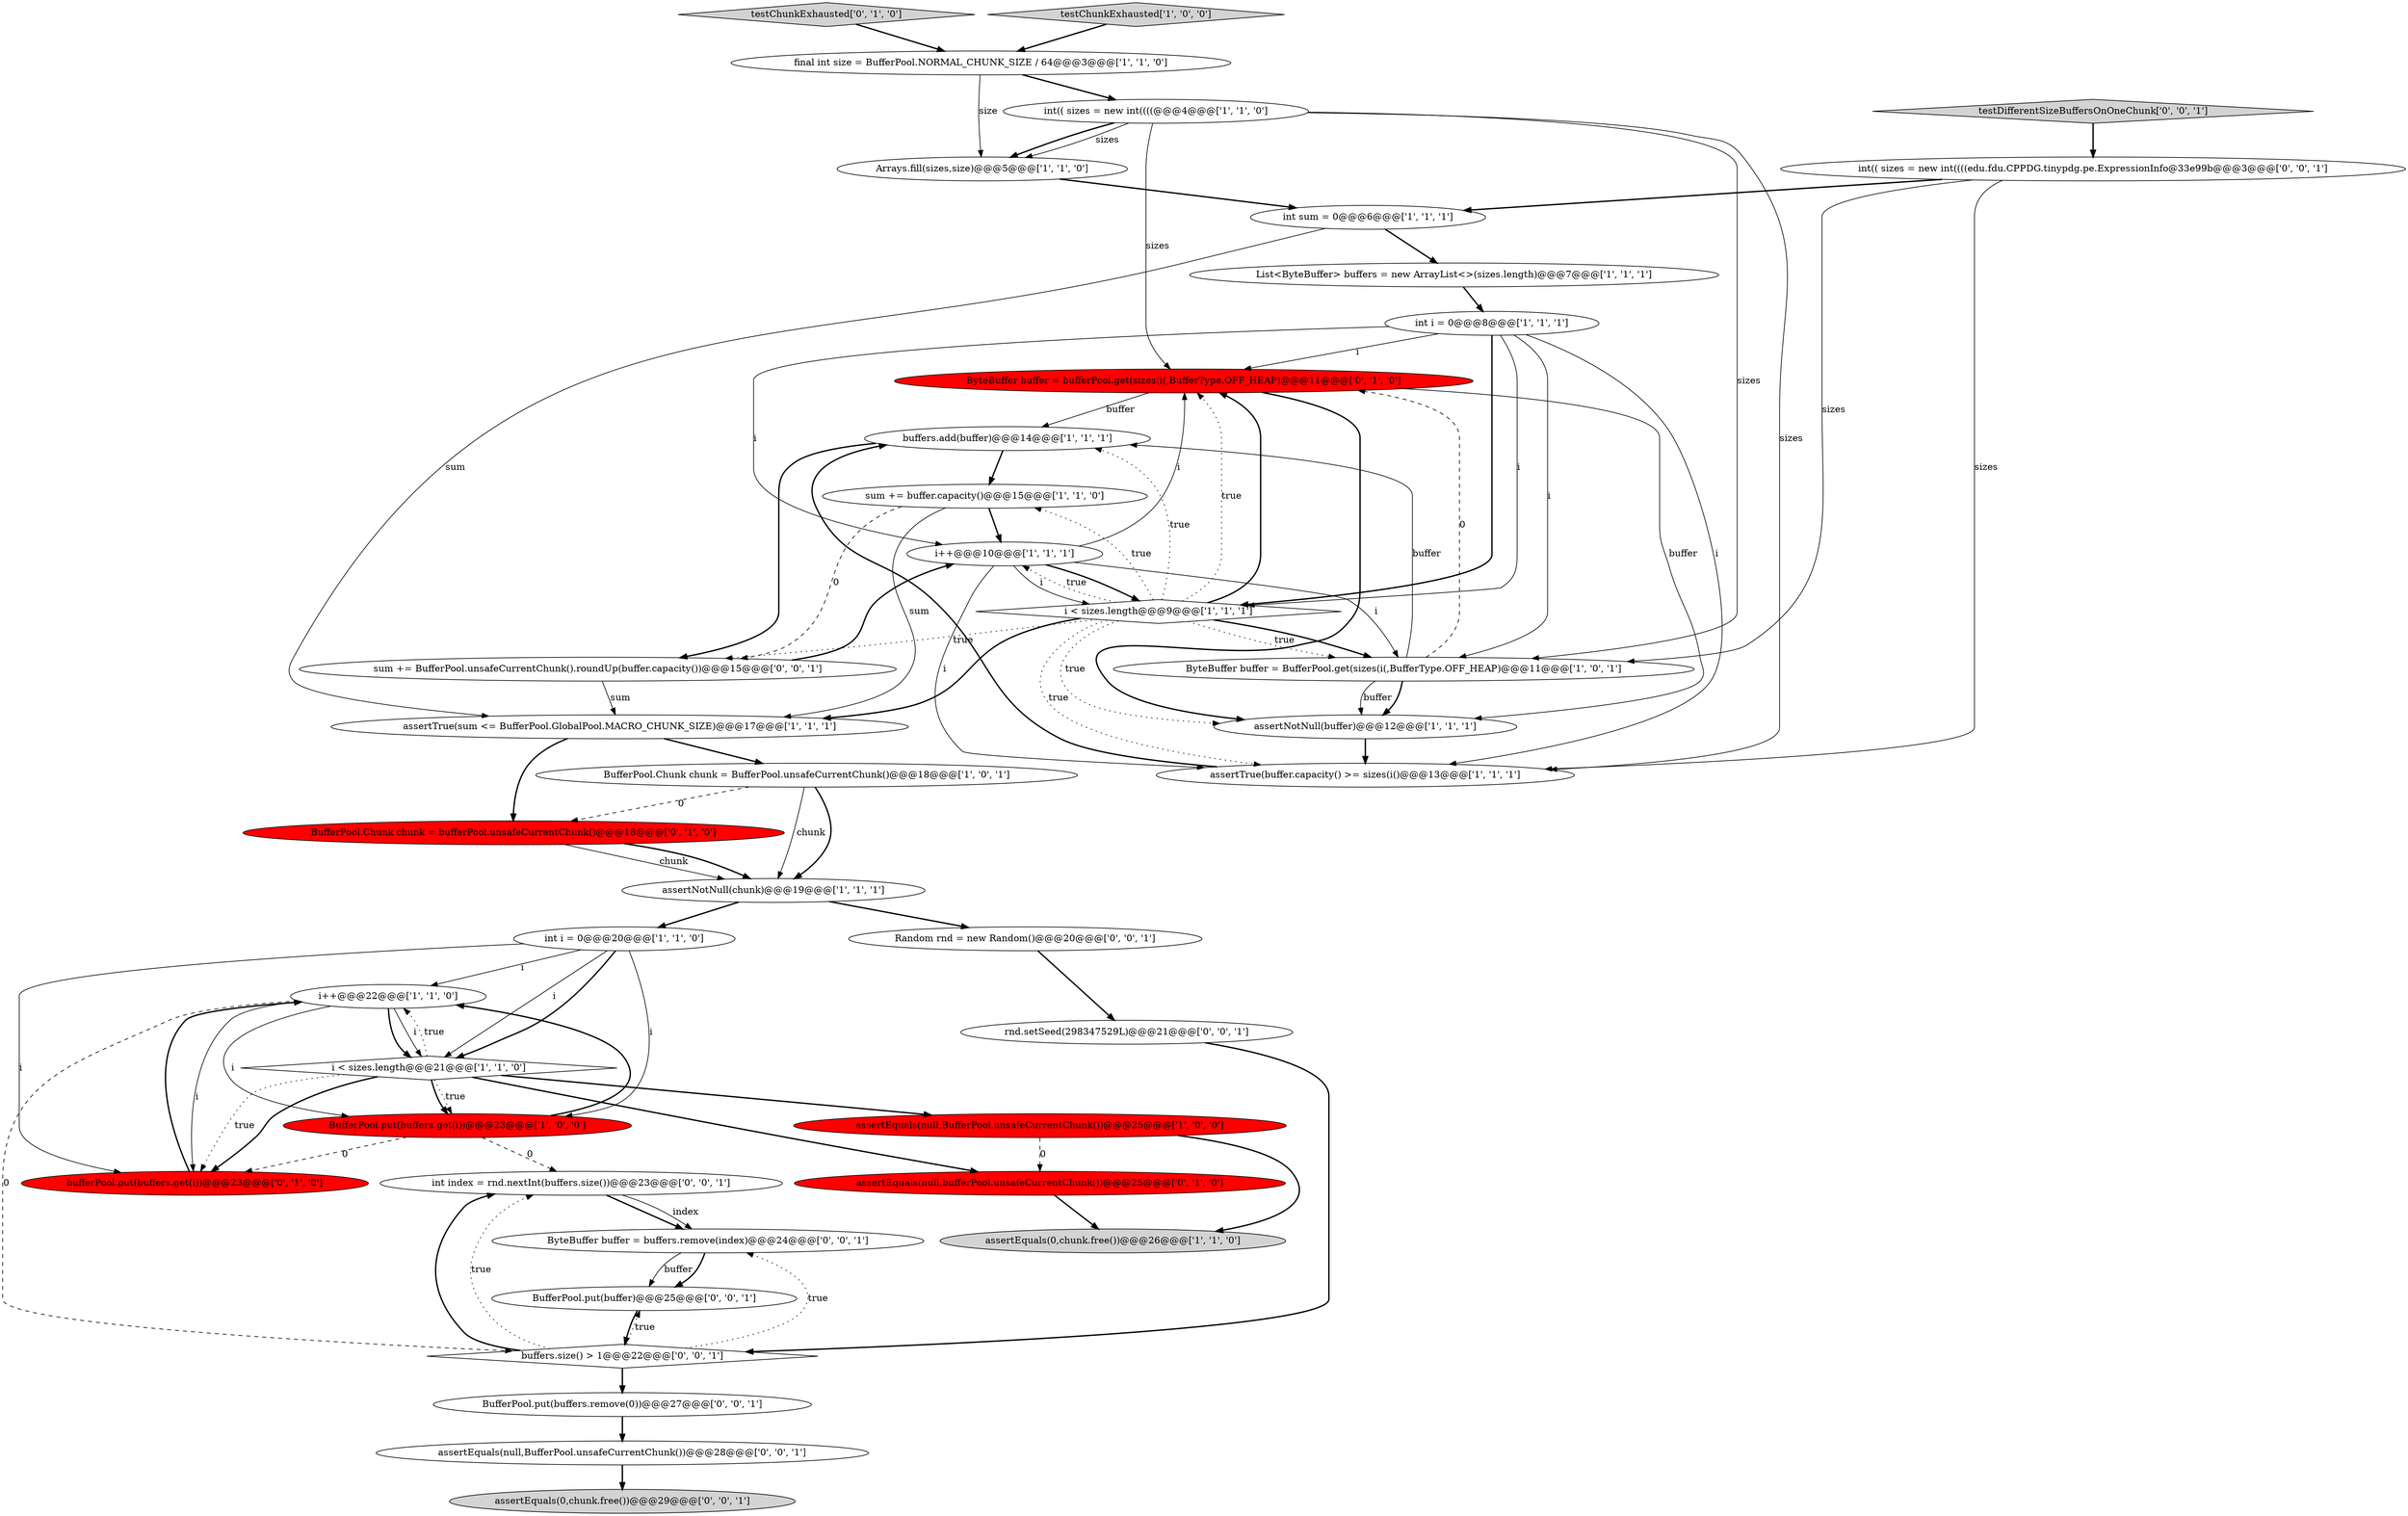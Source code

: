 digraph {
24 [style = filled, label = "ByteBuffer buffer = bufferPool.get(sizes(i(,BufferType.OFF_HEAP)@@@11@@@['0', '1', '0']", fillcolor = red, shape = ellipse image = "AAA1AAABBB2BBB"];
15 [style = filled, label = "i++@@@22@@@['1', '1', '0']", fillcolor = white, shape = ellipse image = "AAA0AAABBB1BBB"];
4 [style = filled, label = "buffers.add(buffer)@@@14@@@['1', '1', '1']", fillcolor = white, shape = ellipse image = "AAA0AAABBB1BBB"];
1 [style = filled, label = "assertTrue(buffer.capacity() >= sizes(i()@@@13@@@['1', '1', '1']", fillcolor = white, shape = ellipse image = "AAA0AAABBB1BBB"];
6 [style = filled, label = "i < sizes.length@@@9@@@['1', '1', '1']", fillcolor = white, shape = diamond image = "AAA0AAABBB1BBB"];
33 [style = filled, label = "BufferPool.put(buffer)@@@25@@@['0', '0', '1']", fillcolor = white, shape = ellipse image = "AAA0AAABBB3BBB"];
21 [style = filled, label = "List<ByteBuffer> buffers = new ArrayList<>(sizes.length)@@@7@@@['1', '1', '1']", fillcolor = white, shape = ellipse image = "AAA0AAABBB1BBB"];
18 [style = filled, label = "assertEquals(0,chunk.free())@@@26@@@['1', '1', '0']", fillcolor = lightgray, shape = ellipse image = "AAA0AAABBB1BBB"];
3 [style = filled, label = "BufferPool.put(buffers.get(i))@@@23@@@['1', '0', '0']", fillcolor = red, shape = ellipse image = "AAA1AAABBB1BBB"];
10 [style = filled, label = "sum += buffer.capacity()@@@15@@@['1', '1', '0']", fillcolor = white, shape = ellipse image = "AAA0AAABBB1BBB"];
20 [style = filled, label = "assertNotNull(buffer)@@@12@@@['1', '1', '1']", fillcolor = white, shape = ellipse image = "AAA0AAABBB1BBB"];
0 [style = filled, label = "i++@@@10@@@['1', '1', '1']", fillcolor = white, shape = ellipse image = "AAA0AAABBB1BBB"];
36 [style = filled, label = "assertEquals(0,chunk.free())@@@29@@@['0', '0', '1']", fillcolor = lightgray, shape = ellipse image = "AAA0AAABBB3BBB"];
28 [style = filled, label = "assertEquals(null,BufferPool.unsafeCurrentChunk())@@@28@@@['0', '0', '1']", fillcolor = white, shape = ellipse image = "AAA0AAABBB3BBB"];
5 [style = filled, label = "Arrays.fill(sizes,size)@@@5@@@['1', '1', '0']", fillcolor = white, shape = ellipse image = "AAA0AAABBB1BBB"];
37 [style = filled, label = "testDifferentSizeBuffersOnOneChunk['0', '0', '1']", fillcolor = lightgray, shape = diamond image = "AAA0AAABBB3BBB"];
22 [style = filled, label = "i < sizes.length@@@21@@@['1', '1', '0']", fillcolor = white, shape = diamond image = "AAA0AAABBB1BBB"];
17 [style = filled, label = "BufferPool.Chunk chunk = BufferPool.unsafeCurrentChunk()@@@18@@@['1', '0', '1']", fillcolor = white, shape = ellipse image = "AAA0AAABBB1BBB"];
31 [style = filled, label = "BufferPool.put(buffers.remove(0))@@@27@@@['0', '0', '1']", fillcolor = white, shape = ellipse image = "AAA0AAABBB3BBB"];
12 [style = filled, label = "int(( sizes = new int((((@@@4@@@['1', '1', '0']", fillcolor = white, shape = ellipse image = "AAA0AAABBB1BBB"];
38 [style = filled, label = "int index = rnd.nextInt(buffers.size())@@@23@@@['0', '0', '1']", fillcolor = white, shape = ellipse image = "AAA0AAABBB3BBB"];
13 [style = filled, label = "int i = 0@@@20@@@['1', '1', '0']", fillcolor = white, shape = ellipse image = "AAA0AAABBB1BBB"];
39 [style = filled, label = "ByteBuffer buffer = buffers.remove(index)@@@24@@@['0', '0', '1']", fillcolor = white, shape = ellipse image = "AAA0AAABBB3BBB"];
34 [style = filled, label = "rnd.setSeed(298347529L)@@@21@@@['0', '0', '1']", fillcolor = white, shape = ellipse image = "AAA0AAABBB3BBB"];
14 [style = filled, label = "final int size = BufferPool.NORMAL_CHUNK_SIZE / 64@@@3@@@['1', '1', '0']", fillcolor = white, shape = ellipse image = "AAA0AAABBB1BBB"];
23 [style = filled, label = "testChunkExhausted['0', '1', '0']", fillcolor = lightgray, shape = diamond image = "AAA0AAABBB2BBB"];
25 [style = filled, label = "BufferPool.Chunk chunk = bufferPool.unsafeCurrentChunk()@@@18@@@['0', '1', '0']", fillcolor = red, shape = ellipse image = "AAA1AAABBB2BBB"];
32 [style = filled, label = "Random rnd = new Random()@@@20@@@['0', '0', '1']", fillcolor = white, shape = ellipse image = "AAA0AAABBB3BBB"];
29 [style = filled, label = "int(( sizes = new int((((edu.fdu.CPPDG.tinypdg.pe.ExpressionInfo@33e99b@@@3@@@['0', '0', '1']", fillcolor = white, shape = ellipse image = "AAA0AAABBB3BBB"];
30 [style = filled, label = "sum += BufferPool.unsafeCurrentChunk().roundUp(buffer.capacity())@@@15@@@['0', '0', '1']", fillcolor = white, shape = ellipse image = "AAA0AAABBB3BBB"];
19 [style = filled, label = "int i = 0@@@8@@@['1', '1', '1']", fillcolor = white, shape = ellipse image = "AAA0AAABBB1BBB"];
8 [style = filled, label = "assertTrue(sum <= BufferPool.GlobalPool.MACRO_CHUNK_SIZE)@@@17@@@['1', '1', '1']", fillcolor = white, shape = ellipse image = "AAA0AAABBB1BBB"];
9 [style = filled, label = "ByteBuffer buffer = BufferPool.get(sizes(i(,BufferType.OFF_HEAP)@@@11@@@['1', '0', '1']", fillcolor = white, shape = ellipse image = "AAA0AAABBB1BBB"];
35 [style = filled, label = "buffers.size() > 1@@@22@@@['0', '0', '1']", fillcolor = white, shape = diamond image = "AAA0AAABBB3BBB"];
26 [style = filled, label = "assertEquals(null,bufferPool.unsafeCurrentChunk())@@@25@@@['0', '1', '0']", fillcolor = red, shape = ellipse image = "AAA1AAABBB2BBB"];
11 [style = filled, label = "assertNotNull(chunk)@@@19@@@['1', '1', '1']", fillcolor = white, shape = ellipse image = "AAA0AAABBB1BBB"];
7 [style = filled, label = "int sum = 0@@@6@@@['1', '1', '1']", fillcolor = white, shape = ellipse image = "AAA0AAABBB1BBB"];
27 [style = filled, label = "bufferPool.put(buffers.get(i))@@@23@@@['0', '1', '0']", fillcolor = red, shape = ellipse image = "AAA1AAABBB2BBB"];
2 [style = filled, label = "testChunkExhausted['1', '0', '0']", fillcolor = lightgray, shape = diamond image = "AAA0AAABBB1BBB"];
16 [style = filled, label = "assertEquals(null,BufferPool.unsafeCurrentChunk())@@@25@@@['1', '0', '0']", fillcolor = red, shape = ellipse image = "AAA1AAABBB1BBB"];
12->5 [style = bold, label=""];
14->5 [style = solid, label="size"];
13->22 [style = solid, label="i"];
12->1 [style = solid, label="sizes"];
6->1 [style = dotted, label="true"];
32->34 [style = bold, label=""];
19->6 [style = solid, label="i"];
38->39 [style = bold, label=""];
27->15 [style = bold, label=""];
16->26 [style = dashed, label="0"];
19->24 [style = solid, label="i"];
11->13 [style = bold, label=""];
2->14 [style = bold, label=""];
13->22 [style = bold, label=""];
35->38 [style = bold, label=""];
6->0 [style = dotted, label="true"];
12->5 [style = solid, label="sizes"];
35->31 [style = bold, label=""];
13->3 [style = solid, label="i"];
1->4 [style = bold, label=""];
28->36 [style = bold, label=""];
21->19 [style = bold, label=""];
3->38 [style = dashed, label="0"];
10->8 [style = solid, label="sum"];
37->29 [style = bold, label=""];
35->38 [style = dotted, label="true"];
35->33 [style = dotted, label="true"];
19->6 [style = bold, label=""];
24->4 [style = solid, label="buffer"];
6->20 [style = dotted, label="true"];
24->20 [style = bold, label=""];
23->14 [style = bold, label=""];
8->17 [style = bold, label=""];
15->27 [style = solid, label="i"];
13->15 [style = solid, label="i"];
10->0 [style = bold, label=""];
5->7 [style = bold, label=""];
12->24 [style = solid, label="sizes"];
34->35 [style = bold, label=""];
31->28 [style = bold, label=""];
17->11 [style = solid, label="chunk"];
19->9 [style = solid, label="i"];
0->6 [style = solid, label="i"];
4->10 [style = bold, label=""];
22->26 [style = bold, label=""];
6->24 [style = dotted, label="true"];
16->18 [style = bold, label=""];
29->1 [style = solid, label="sizes"];
22->16 [style = bold, label=""];
0->1 [style = solid, label="i"];
3->27 [style = dashed, label="0"];
12->9 [style = solid, label="sizes"];
9->20 [style = bold, label=""];
6->24 [style = bold, label=""];
11->32 [style = bold, label=""];
20->1 [style = bold, label=""];
24->20 [style = solid, label="buffer"];
39->33 [style = solid, label="buffer"];
17->25 [style = dashed, label="0"];
39->33 [style = bold, label=""];
15->22 [style = bold, label=""];
15->35 [style = dashed, label="0"];
6->10 [style = dotted, label="true"];
19->1 [style = solid, label="i"];
10->30 [style = dashed, label="0"];
6->9 [style = dotted, label="true"];
9->4 [style = solid, label="buffer"];
13->27 [style = solid, label="i"];
25->11 [style = solid, label="chunk"];
22->27 [style = dotted, label="true"];
22->3 [style = dotted, label="true"];
30->0 [style = bold, label=""];
22->15 [style = dotted, label="true"];
35->39 [style = dotted, label="true"];
0->9 [style = solid, label="i"];
6->30 [style = dotted, label="true"];
33->35 [style = bold, label=""];
9->24 [style = dashed, label="0"];
0->6 [style = bold, label=""];
38->39 [style = solid, label="index"];
30->8 [style = solid, label="sum"];
3->15 [style = bold, label=""];
29->9 [style = solid, label="sizes"];
15->3 [style = solid, label="i"];
9->20 [style = solid, label="buffer"];
22->3 [style = bold, label=""];
4->30 [style = bold, label=""];
6->4 [style = dotted, label="true"];
22->27 [style = bold, label=""];
25->11 [style = bold, label=""];
15->22 [style = solid, label="i"];
14->12 [style = bold, label=""];
6->8 [style = bold, label=""];
0->24 [style = solid, label="i"];
7->21 [style = bold, label=""];
29->7 [style = bold, label=""];
7->8 [style = solid, label="sum"];
6->9 [style = bold, label=""];
19->0 [style = solid, label="i"];
8->25 [style = bold, label=""];
26->18 [style = bold, label=""];
17->11 [style = bold, label=""];
}
